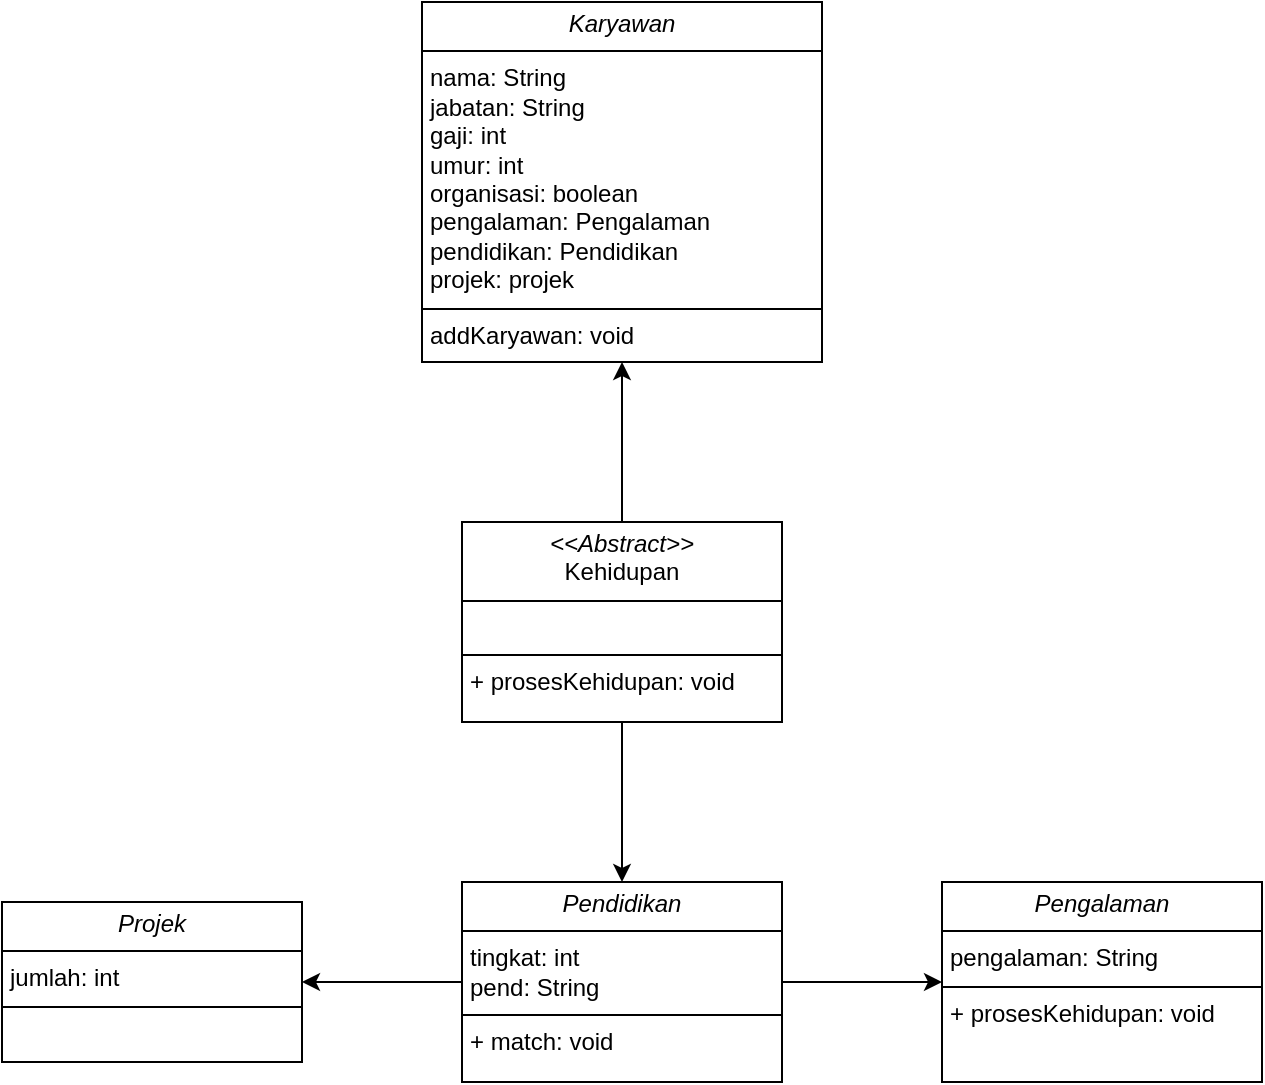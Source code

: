 <mxfile version="24.4.0" type="device">
  <diagram id="C5RBs43oDa-KdzZeNtuy" name="Page-1">
    <mxGraphModel dx="1050" dy="557" grid="1" gridSize="10" guides="1" tooltips="1" connect="1" arrows="1" fold="1" page="1" pageScale="1" pageWidth="827" pageHeight="1169" math="0" shadow="0">
      <root>
        <mxCell id="WIyWlLk6GJQsqaUBKTNV-0" />
        <mxCell id="WIyWlLk6GJQsqaUBKTNV-1" parent="WIyWlLk6GJQsqaUBKTNV-0" />
        <mxCell id="dhcv02OfHPRZn0uqDLOT-18" value="" style="edgeStyle=orthogonalEdgeStyle;rounded=0;orthogonalLoop=1;jettySize=auto;html=1;" edge="1" parent="WIyWlLk6GJQsqaUBKTNV-1" source="dhcv02OfHPRZn0uqDLOT-9" target="dhcv02OfHPRZn0uqDLOT-17">
          <mxGeometry relative="1" as="geometry" />
        </mxCell>
        <mxCell id="dhcv02OfHPRZn0uqDLOT-24" value="" style="edgeStyle=orthogonalEdgeStyle;rounded=0;orthogonalLoop=1;jettySize=auto;html=1;" edge="1" parent="WIyWlLk6GJQsqaUBKTNV-1" source="dhcv02OfHPRZn0uqDLOT-9" target="dhcv02OfHPRZn0uqDLOT-23">
          <mxGeometry relative="1" as="geometry" />
        </mxCell>
        <mxCell id="dhcv02OfHPRZn0uqDLOT-9" value="&lt;p style=&quot;margin:0px;margin-top:4px;text-align:center;&quot;&gt;&lt;i&gt;&amp;lt;&amp;lt;Abstract&amp;gt;&amp;gt;&lt;/i&gt;&lt;br&gt;Kehidupan&lt;/p&gt;&lt;hr size=&quot;1&quot; style=&quot;border-style:solid;&quot;&gt;&lt;p style=&quot;margin:0px;margin-left:4px;&quot;&gt;&lt;br&gt;&lt;/p&gt;&lt;hr size=&quot;1&quot; style=&quot;border-style:solid;&quot;&gt;&lt;p style=&quot;margin:0px;margin-left:4px;&quot;&gt;+ prosesKehidupan: void&lt;/p&gt;" style="verticalAlign=top;align=left;overflow=fill;html=1;whiteSpace=wrap;" vertex="1" parent="WIyWlLk6GJQsqaUBKTNV-1">
          <mxGeometry x="350" y="350" width="160" height="100" as="geometry" />
        </mxCell>
        <mxCell id="dhcv02OfHPRZn0uqDLOT-16" style="edgeStyle=orthogonalEdgeStyle;rounded=0;orthogonalLoop=1;jettySize=auto;html=1;exitX=0.5;exitY=1;exitDx=0;exitDy=0;" edge="1" parent="WIyWlLk6GJQsqaUBKTNV-1" source="dhcv02OfHPRZn0uqDLOT-9" target="dhcv02OfHPRZn0uqDLOT-9">
          <mxGeometry relative="1" as="geometry" />
        </mxCell>
        <mxCell id="dhcv02OfHPRZn0uqDLOT-20" value="" style="edgeStyle=orthogonalEdgeStyle;rounded=0;orthogonalLoop=1;jettySize=auto;html=1;" edge="1" parent="WIyWlLk6GJQsqaUBKTNV-1" source="dhcv02OfHPRZn0uqDLOT-17" target="dhcv02OfHPRZn0uqDLOT-19">
          <mxGeometry relative="1" as="geometry" />
        </mxCell>
        <mxCell id="dhcv02OfHPRZn0uqDLOT-22" value="" style="edgeStyle=orthogonalEdgeStyle;rounded=0;orthogonalLoop=1;jettySize=auto;html=1;" edge="1" parent="WIyWlLk6GJQsqaUBKTNV-1" source="dhcv02OfHPRZn0uqDLOT-17" target="dhcv02OfHPRZn0uqDLOT-21">
          <mxGeometry relative="1" as="geometry" />
        </mxCell>
        <mxCell id="dhcv02OfHPRZn0uqDLOT-17" value="&lt;p style=&quot;margin:0px;margin-top:4px;text-align:center;&quot;&gt;&lt;i&gt;Pendidikan&lt;/i&gt;&lt;/p&gt;&lt;hr size=&quot;1&quot; style=&quot;border-style:solid;&quot;&gt;&lt;p style=&quot;margin:0px;margin-left:4px;&quot;&gt;tingkat: int&lt;/p&gt;&lt;p style=&quot;margin:0px;margin-left:4px;&quot;&gt;pend: String&lt;/p&gt;&lt;hr size=&quot;1&quot; style=&quot;border-style:solid;&quot;&gt;&lt;p style=&quot;margin:0px;margin-left:4px;&quot;&gt;+ match: void&lt;/p&gt;" style="verticalAlign=top;align=left;overflow=fill;html=1;whiteSpace=wrap;" vertex="1" parent="WIyWlLk6GJQsqaUBKTNV-1">
          <mxGeometry x="350" y="530" width="160" height="100" as="geometry" />
        </mxCell>
        <mxCell id="dhcv02OfHPRZn0uqDLOT-19" value="&lt;p style=&quot;margin:0px;margin-top:4px;text-align:center;&quot;&gt;&lt;i&gt;Projek&lt;/i&gt;&lt;/p&gt;&lt;hr size=&quot;1&quot; style=&quot;border-style:solid;&quot;&gt;&lt;p style=&quot;margin:0px;margin-left:4px;&quot;&gt;jumlah: int&lt;/p&gt;&lt;hr size=&quot;1&quot; style=&quot;border-style:solid;&quot;&gt;&lt;p style=&quot;margin:0px;margin-left:4px;&quot;&gt;&lt;br&gt;&lt;/p&gt;" style="verticalAlign=top;align=left;overflow=fill;html=1;whiteSpace=wrap;" vertex="1" parent="WIyWlLk6GJQsqaUBKTNV-1">
          <mxGeometry x="120" y="540" width="150" height="80" as="geometry" />
        </mxCell>
        <mxCell id="dhcv02OfHPRZn0uqDLOT-21" value="&lt;p style=&quot;margin:0px;margin-top:4px;text-align:center;&quot;&gt;&lt;i&gt;Pengalaman&lt;/i&gt;&lt;/p&gt;&lt;hr size=&quot;1&quot; style=&quot;border-style:solid;&quot;&gt;&lt;p style=&quot;margin:0px;margin-left:4px;&quot;&gt;pengalaman: String&lt;/p&gt;&lt;hr size=&quot;1&quot; style=&quot;border-style:solid;&quot;&gt;&lt;p style=&quot;margin:0px;margin-left:4px;&quot;&gt;+ prosesKehidupan: void&lt;/p&gt;" style="verticalAlign=top;align=left;overflow=fill;html=1;whiteSpace=wrap;" vertex="1" parent="WIyWlLk6GJQsqaUBKTNV-1">
          <mxGeometry x="590" y="530" width="160" height="100" as="geometry" />
        </mxCell>
        <mxCell id="dhcv02OfHPRZn0uqDLOT-23" value="&lt;p style=&quot;margin:0px;margin-top:4px;text-align:center;&quot;&gt;&lt;i&gt;Karyawan&lt;/i&gt;&lt;/p&gt;&lt;hr size=&quot;1&quot; style=&quot;border-style:solid;&quot;&gt;&lt;p style=&quot;margin:0px;margin-left:4px;&quot;&gt;nama: String&lt;/p&gt;&lt;p style=&quot;margin:0px;margin-left:4px;&quot;&gt;jabatan: String&lt;/p&gt;&lt;p style=&quot;margin:0px;margin-left:4px;&quot;&gt;gaji: int&lt;/p&gt;&lt;p style=&quot;margin:0px;margin-left:4px;&quot;&gt;umur: int&lt;/p&gt;&lt;p style=&quot;margin:0px;margin-left:4px;&quot;&gt;organisasi: boolean&lt;/p&gt;&lt;p style=&quot;margin:0px;margin-left:4px;&quot;&gt;pengalaman: Pengalaman&lt;/p&gt;&lt;p style=&quot;margin:0px;margin-left:4px;&quot;&gt;pendidikan: Pendidikan&lt;/p&gt;&lt;p style=&quot;margin:0px;margin-left:4px;&quot;&gt;projek: projek&lt;/p&gt;&lt;hr size=&quot;1&quot; style=&quot;border-style:solid;&quot;&gt;&lt;p style=&quot;margin:0px;margin-left:4px;&quot;&gt;addKaryawan: void&lt;/p&gt;" style="verticalAlign=top;align=left;overflow=fill;html=1;whiteSpace=wrap;" vertex="1" parent="WIyWlLk6GJQsqaUBKTNV-1">
          <mxGeometry x="330" y="90" width="200" height="180" as="geometry" />
        </mxCell>
      </root>
    </mxGraphModel>
  </diagram>
</mxfile>
